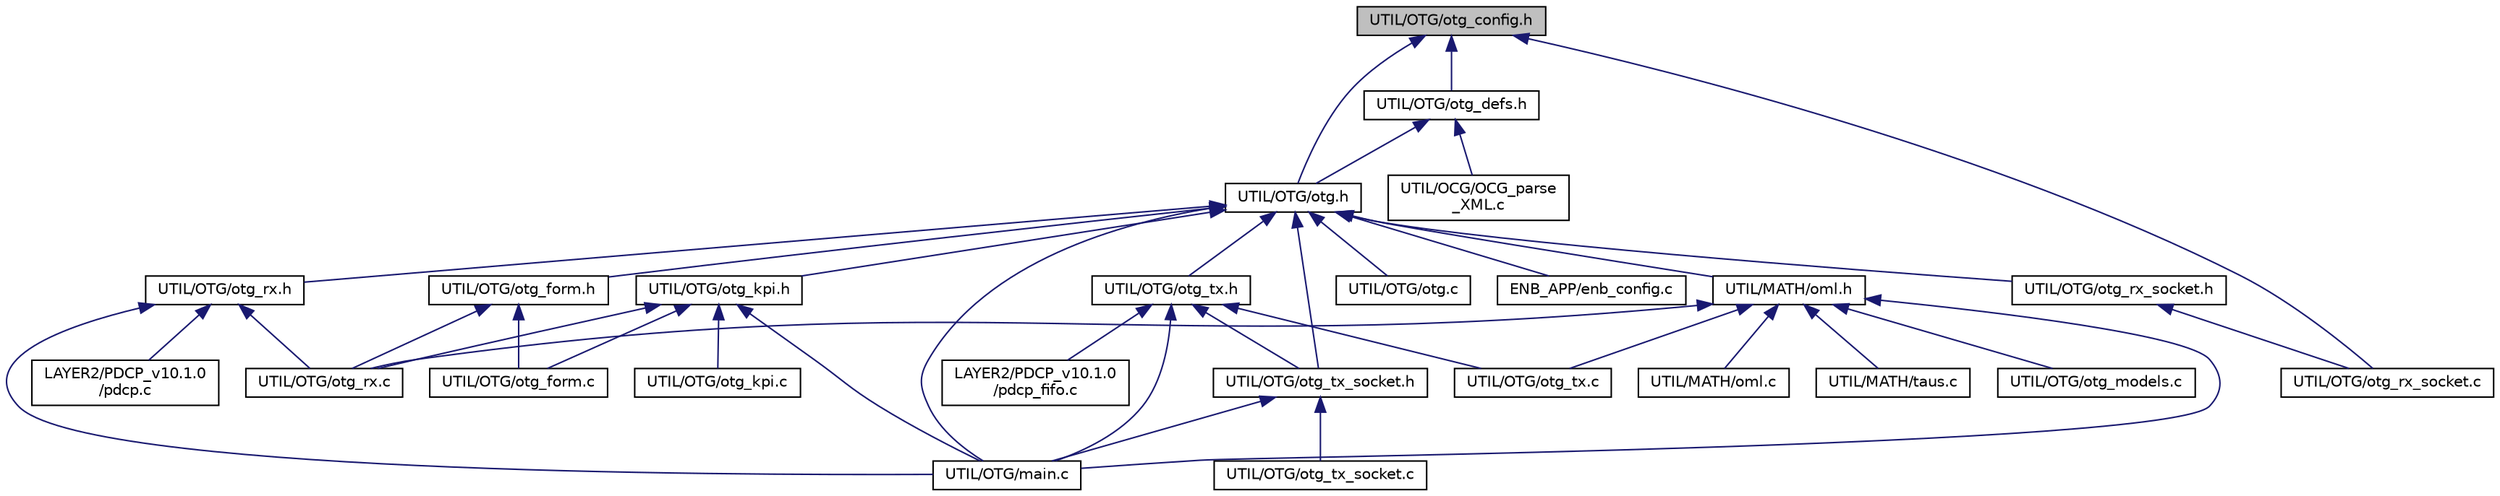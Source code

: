 digraph "UTIL/OTG/otg_config.h"
{
 // LATEX_PDF_SIZE
  edge [fontname="Helvetica",fontsize="10",labelfontname="Helvetica",labelfontsize="10"];
  node [fontname="Helvetica",fontsize="10",shape=record];
  Node1 [label="UTIL/OTG/otg_config.h",height=0.2,width=0.4,color="black", fillcolor="grey75", style="filled", fontcolor="black",tooltip="otg structure"];
  Node1 -> Node2 [dir="back",color="midnightblue",fontsize="10",style="solid",fontname="Helvetica"];
  Node2 [label="UTIL/OTG/otg.h",height=0.2,width=0.4,color="black", fillcolor="white", style="filled",URL="$otg_8h.html",tooltip="Data structure and functions for OTG."];
  Node2 -> Node3 [dir="back",color="midnightblue",fontsize="10",style="solid",fontname="Helvetica"];
  Node3 [label="ENB_APP/enb_config.c",height=0.2,width=0.4,color="black", fillcolor="white", style="filled",URL="$enb__config_8c.html",tooltip=" "];
  Node2 -> Node4 [dir="back",color="midnightblue",fontsize="10",style="solid",fontname="Helvetica"];
  Node4 [label="UTIL/MATH/oml.h",height=0.2,width=0.4,color="black", fillcolor="white", style="filled",URL="$oml_8h.html",tooltip="Data structure for OCG of OpenAir emulator."];
  Node4 -> Node5 [dir="back",color="midnightblue",fontsize="10",style="solid",fontname="Helvetica"];
  Node5 [label="UTIL/MATH/oml.c",height=0.2,width=0.4,color="black", fillcolor="white", style="filled",URL="$oml_8c.html",tooltip="Data structure for distribution libraries."];
  Node4 -> Node6 [dir="back",color="midnightblue",fontsize="10",style="solid",fontname="Helvetica"];
  Node6 [label="UTIL/MATH/taus.c",height=0.2,width=0.4,color="black", fillcolor="white", style="filled",URL="$taus_8c.html",tooltip="random number generator per OAI component"];
  Node4 -> Node7 [dir="back",color="midnightblue",fontsize="10",style="solid",fontname="Helvetica"];
  Node7 [label="UTIL/OTG/main.c",height=0.2,width=0.4,color="black", fillcolor="white", style="filled",URL="$UTIL_2OTG_2main_8c.html",tooltip="main program for OTG CX + RX"];
  Node4 -> Node8 [dir="back",color="midnightblue",fontsize="10",style="solid",fontname="Helvetica"];
  Node8 [label="UTIL/OTG/otg_models.c",height=0.2,width=0.4,color="black", fillcolor="white", style="filled",URL="$otg__models_8c.html",tooltip="function containing the OTG TX traffic generation functions"];
  Node4 -> Node9 [dir="back",color="midnightblue",fontsize="10",style="solid",fontname="Helvetica"];
  Node9 [label="UTIL/OTG/otg_rx.c",height=0.2,width=0.4,color="black", fillcolor="white", style="filled",URL="$otg__rx_8c.html",tooltip="function containing the OTG traffic generation functions"];
  Node4 -> Node10 [dir="back",color="midnightblue",fontsize="10",style="solid",fontname="Helvetica"];
  Node10 [label="UTIL/OTG/otg_tx.c",height=0.2,width=0.4,color="black", fillcolor="white", style="filled",URL="$otg__tx_8c.html",tooltip="function containing the OTG TX traffic generation functions"];
  Node2 -> Node7 [dir="back",color="midnightblue",fontsize="10",style="solid",fontname="Helvetica"];
  Node2 -> Node11 [dir="back",color="midnightblue",fontsize="10",style="solid",fontname="Helvetica"];
  Node11 [label="UTIL/OTG/otg.c",height=0.2,width=0.4,color="black", fillcolor="white", style="filled",URL="$otg_8c.html",tooltip="common function for otc tx and rx"];
  Node2 -> Node12 [dir="back",color="midnightblue",fontsize="10",style="solid",fontname="Helvetica"];
  Node12 [label="UTIL/OTG/otg_form.h",height=0.2,width=0.4,color="black", fillcolor="white", style="filled",URL="$otg__form_8h.html",tooltip=" "];
  Node12 -> Node13 [dir="back",color="midnightblue",fontsize="10",style="solid",fontname="Helvetica"];
  Node13 [label="UTIL/OTG/otg_form.c",height=0.2,width=0.4,color="black", fillcolor="white", style="filled",URL="$otg__form_8c.html",tooltip=" "];
  Node12 -> Node9 [dir="back",color="midnightblue",fontsize="10",style="solid",fontname="Helvetica"];
  Node2 -> Node14 [dir="back",color="midnightblue",fontsize="10",style="solid",fontname="Helvetica"];
  Node14 [label="UTIL/OTG/otg_kpi.h",height=0.2,width=0.4,color="black", fillcolor="white", style="filled",URL="$otg__kpi_8h.html",tooltip="desribe function for KPIs computation"];
  Node14 -> Node7 [dir="back",color="midnightblue",fontsize="10",style="solid",fontname="Helvetica"];
  Node14 -> Node13 [dir="back",color="midnightblue",fontsize="10",style="solid",fontname="Helvetica"];
  Node14 -> Node15 [dir="back",color="midnightblue",fontsize="10",style="solid",fontname="Helvetica"];
  Node15 [label="UTIL/OTG/otg_kpi.c",height=0.2,width=0.4,color="black", fillcolor="white", style="filled",URL="$otg__kpi_8c.html",tooltip="define KPIs to compute for performance analysis"];
  Node14 -> Node9 [dir="back",color="midnightblue",fontsize="10",style="solid",fontname="Helvetica"];
  Node2 -> Node16 [dir="back",color="midnightblue",fontsize="10",style="solid",fontname="Helvetica"];
  Node16 [label="UTIL/OTG/otg_rx.h",height=0.2,width=0.4,color="black", fillcolor="white", style="filled",URL="$otg__rx_8h.html",tooltip="Data structure and functions for OTG receiver."];
  Node16 -> Node17 [dir="back",color="midnightblue",fontsize="10",style="solid",fontname="Helvetica"];
  Node17 [label="LAYER2/PDCP_v10.1.0\l/pdcp.c",height=0.2,width=0.4,color="black", fillcolor="white", style="filled",URL="$pdcp_8c.html",tooltip="pdcp interface with RLC"];
  Node16 -> Node7 [dir="back",color="midnightblue",fontsize="10",style="solid",fontname="Helvetica"];
  Node16 -> Node9 [dir="back",color="midnightblue",fontsize="10",style="solid",fontname="Helvetica"];
  Node2 -> Node18 [dir="back",color="midnightblue",fontsize="10",style="solid",fontname="Helvetica"];
  Node18 [label="UTIL/OTG/otg_rx_socket.h",height=0.2,width=0.4,color="black", fillcolor="white", style="filled",URL="$otg__rx__socket_8h.html",tooltip="brief explain how this block is organized, and how it works: OTG RX traffic generation functions with..."];
  Node18 -> Node19 [dir="back",color="midnightblue",fontsize="10",style="solid",fontname="Helvetica"];
  Node19 [label="UTIL/OTG/otg_rx_socket.c",height=0.2,width=0.4,color="black", fillcolor="white", style="filled",URL="$otg__rx__socket_8c.html",tooltip="function containing the OTG RX traffic generation functions with sockets"];
  Node2 -> Node20 [dir="back",color="midnightblue",fontsize="10",style="solid",fontname="Helvetica"];
  Node20 [label="UTIL/OTG/otg_tx.h",height=0.2,width=0.4,color="black", fillcolor="white", style="filled",URL="$otg__tx_8h.html",tooltip="Data structure and functions for OTG."];
  Node20 -> Node21 [dir="back",color="midnightblue",fontsize="10",style="solid",fontname="Helvetica"];
  Node21 [label="LAYER2/PDCP_v10.1.0\l/pdcp_fifo.c",height=0.2,width=0.4,color="black", fillcolor="white", style="filled",URL="$pdcp__fifo_8c.html",tooltip="pdcp interface with linux IP interface, have a look at http://man7.org/linux/man-pages/man7/netlink...."];
  Node20 -> Node7 [dir="back",color="midnightblue",fontsize="10",style="solid",fontname="Helvetica"];
  Node20 -> Node10 [dir="back",color="midnightblue",fontsize="10",style="solid",fontname="Helvetica"];
  Node20 -> Node22 [dir="back",color="midnightblue",fontsize="10",style="solid",fontname="Helvetica"];
  Node22 [label="UTIL/OTG/otg_tx_socket.h",height=0.2,width=0.4,color="black", fillcolor="white", style="filled",URL="$otg__tx__socket_8h.html",tooltip="brief explain how this block is organized, and how it works: OTG TX traffic generation functions with..."];
  Node22 -> Node7 [dir="back",color="midnightblue",fontsize="10",style="solid",fontname="Helvetica"];
  Node22 -> Node23 [dir="back",color="midnightblue",fontsize="10",style="solid",fontname="Helvetica"];
  Node23 [label="UTIL/OTG/otg_tx_socket.c",height=0.2,width=0.4,color="black", fillcolor="white", style="filled",URL="$otg__tx__socket_8c.html",tooltip="function containing the OTG TX traffic generation functions with sockets"];
  Node2 -> Node22 [dir="back",color="midnightblue",fontsize="10",style="solid",fontname="Helvetica"];
  Node1 -> Node24 [dir="back",color="midnightblue",fontsize="10",style="solid",fontname="Helvetica"];
  Node24 [label="UTIL/OTG/otg_defs.h",height=0.2,width=0.4,color="black", fillcolor="white", style="filled",URL="$otg__defs_8h.html",tooltip="otg structure"];
  Node24 -> Node25 [dir="back",color="midnightblue",fontsize="10",style="solid",fontname="Helvetica"];
  Node25 [label="UTIL/OCG/OCG_parse\l_XML.c",height=0.2,width=0.4,color="black", fillcolor="white", style="filled",URL="$OCG__parse__XML_8c.html",tooltip="Parse the content of the XML configuration file."];
  Node24 -> Node2 [dir="back",color="midnightblue",fontsize="10",style="solid",fontname="Helvetica"];
  Node1 -> Node19 [dir="back",color="midnightblue",fontsize="10",style="solid",fontname="Helvetica"];
}
